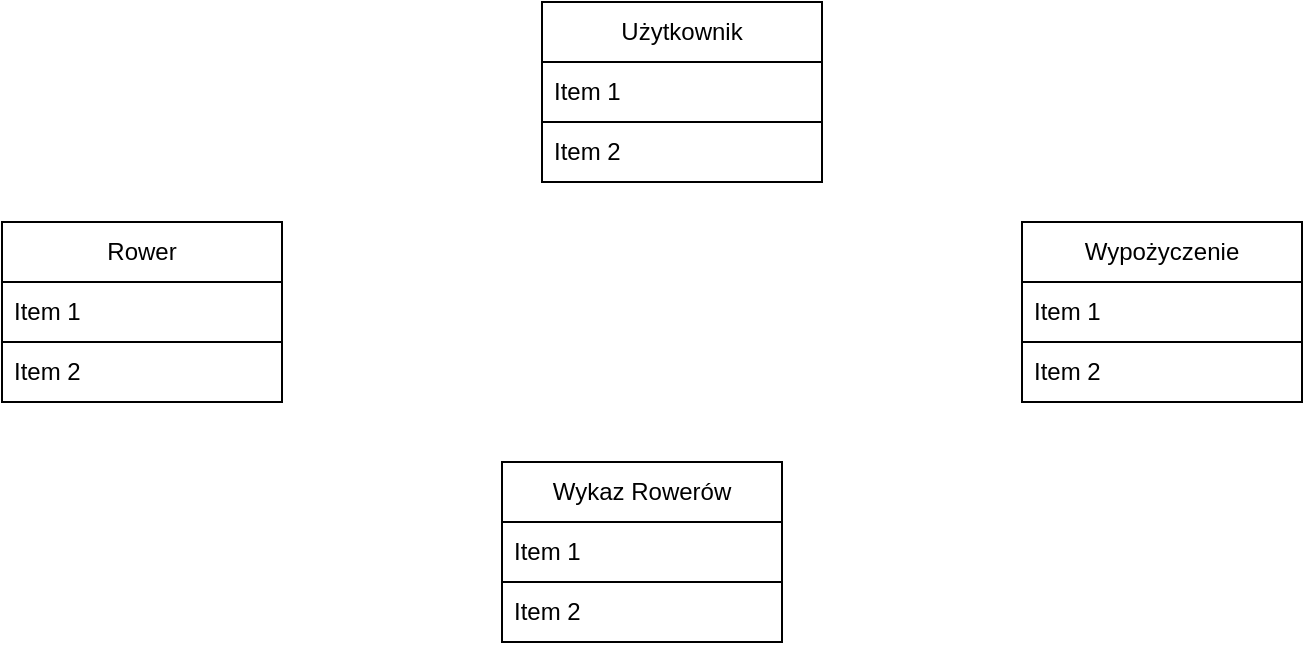 <mxfile version="26.0.6">
  <diagram name="Page-1" id="j9KVeVCPFOLyzlObmtzI">
    <mxGraphModel dx="1050" dy="575" grid="1" gridSize="10" guides="1" tooltips="1" connect="1" arrows="1" fold="1" page="1" pageScale="1" pageWidth="827" pageHeight="1169" math="0" shadow="0">
      <root>
        <mxCell id="0" />
        <mxCell id="1" parent="0" />
        <mxCell id="7EhgKqNySJQiXrnXWurI-1" value="Użytkownik" style="swimlane;fontStyle=0;childLayout=stackLayout;horizontal=1;startSize=30;horizontalStack=0;resizeParent=1;resizeParentMax=0;resizeLast=0;collapsible=1;marginBottom=0;whiteSpace=wrap;html=1;" vertex="1" parent="1">
          <mxGeometry x="350" y="60" width="140" height="90" as="geometry" />
        </mxCell>
        <mxCell id="7EhgKqNySJQiXrnXWurI-2" value="Item 1" style="text;strokeColor=none;fillColor=none;align=left;verticalAlign=middle;spacingLeft=4;spacingRight=4;overflow=hidden;points=[[0,0.5],[1,0.5]];portConstraint=eastwest;rotatable=0;whiteSpace=wrap;html=1;" vertex="1" parent="7EhgKqNySJQiXrnXWurI-1">
          <mxGeometry y="30" width="140" height="30" as="geometry" />
        </mxCell>
        <mxCell id="7EhgKqNySJQiXrnXWurI-3" value="Item 2" style="text;strokeColor=default;fillColor=none;align=left;verticalAlign=middle;spacingLeft=4;spacingRight=4;overflow=hidden;points=[[0,0.5],[1,0.5]];portConstraint=eastwest;rotatable=0;whiteSpace=wrap;html=1;" vertex="1" parent="7EhgKqNySJQiXrnXWurI-1">
          <mxGeometry y="60" width="140" height="30" as="geometry" />
        </mxCell>
        <mxCell id="7EhgKqNySJQiXrnXWurI-5" value="Rower" style="swimlane;fontStyle=0;childLayout=stackLayout;horizontal=1;startSize=30;horizontalStack=0;resizeParent=1;resizeParentMax=0;resizeLast=0;collapsible=1;marginBottom=0;whiteSpace=wrap;html=1;" vertex="1" parent="1">
          <mxGeometry x="80" y="170" width="140" height="90" as="geometry" />
        </mxCell>
        <mxCell id="7EhgKqNySJQiXrnXWurI-6" value="Item 1" style="text;strokeColor=none;fillColor=none;align=left;verticalAlign=middle;spacingLeft=4;spacingRight=4;overflow=hidden;points=[[0,0.5],[1,0.5]];portConstraint=eastwest;rotatable=0;whiteSpace=wrap;html=1;" vertex="1" parent="7EhgKqNySJQiXrnXWurI-5">
          <mxGeometry y="30" width="140" height="30" as="geometry" />
        </mxCell>
        <mxCell id="7EhgKqNySJQiXrnXWurI-7" value="Item 2" style="text;strokeColor=default;fillColor=none;align=left;verticalAlign=middle;spacingLeft=4;spacingRight=4;overflow=hidden;points=[[0,0.5],[1,0.5]];portConstraint=eastwest;rotatable=0;whiteSpace=wrap;html=1;" vertex="1" parent="7EhgKqNySJQiXrnXWurI-5">
          <mxGeometry y="60" width="140" height="30" as="geometry" />
        </mxCell>
        <mxCell id="7EhgKqNySJQiXrnXWurI-9" value="Wypożyczenie" style="swimlane;fontStyle=0;childLayout=stackLayout;horizontal=1;startSize=30;horizontalStack=0;resizeParent=1;resizeParentMax=0;resizeLast=0;collapsible=1;marginBottom=0;whiteSpace=wrap;html=1;" vertex="1" parent="1">
          <mxGeometry x="590" y="170" width="140" height="90" as="geometry" />
        </mxCell>
        <mxCell id="7EhgKqNySJQiXrnXWurI-10" value="Item 1" style="text;strokeColor=none;fillColor=none;align=left;verticalAlign=middle;spacingLeft=4;spacingRight=4;overflow=hidden;points=[[0,0.5],[1,0.5]];portConstraint=eastwest;rotatable=0;whiteSpace=wrap;html=1;" vertex="1" parent="7EhgKqNySJQiXrnXWurI-9">
          <mxGeometry y="30" width="140" height="30" as="geometry" />
        </mxCell>
        <mxCell id="7EhgKqNySJQiXrnXWurI-11" value="Item 2" style="text;strokeColor=default;fillColor=none;align=left;verticalAlign=middle;spacingLeft=4;spacingRight=4;overflow=hidden;points=[[0,0.5],[1,0.5]];portConstraint=eastwest;rotatable=0;whiteSpace=wrap;html=1;" vertex="1" parent="7EhgKqNySJQiXrnXWurI-9">
          <mxGeometry y="60" width="140" height="30" as="geometry" />
        </mxCell>
        <mxCell id="7EhgKqNySJQiXrnXWurI-13" value="Wykaz Rowerów" style="swimlane;fontStyle=0;childLayout=stackLayout;horizontal=1;startSize=30;horizontalStack=0;resizeParent=1;resizeParentMax=0;resizeLast=0;collapsible=1;marginBottom=0;whiteSpace=wrap;html=1;" vertex="1" parent="1">
          <mxGeometry x="330" y="290" width="140" height="90" as="geometry" />
        </mxCell>
        <mxCell id="7EhgKqNySJQiXrnXWurI-14" value="Item 1" style="text;strokeColor=none;fillColor=none;align=left;verticalAlign=middle;spacingLeft=4;spacingRight=4;overflow=hidden;points=[[0,0.5],[1,0.5]];portConstraint=eastwest;rotatable=0;whiteSpace=wrap;html=1;" vertex="1" parent="7EhgKqNySJQiXrnXWurI-13">
          <mxGeometry y="30" width="140" height="30" as="geometry" />
        </mxCell>
        <mxCell id="7EhgKqNySJQiXrnXWurI-15" value="Item 2" style="text;strokeColor=default;fillColor=none;align=left;verticalAlign=middle;spacingLeft=4;spacingRight=4;overflow=hidden;points=[[0,0.5],[1,0.5]];portConstraint=eastwest;rotatable=0;whiteSpace=wrap;html=1;" vertex="1" parent="7EhgKqNySJQiXrnXWurI-13">
          <mxGeometry y="60" width="140" height="30" as="geometry" />
        </mxCell>
      </root>
    </mxGraphModel>
  </diagram>
</mxfile>
